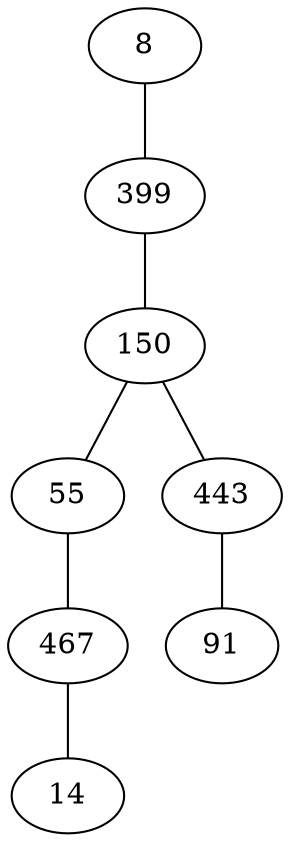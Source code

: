 graph abstract {
	467 -- {14 }
	150 -- {55 443 }
	55 -- {467 }
	8 -- {399 }
	443 -- {91 }
	399 -- {150 }
}